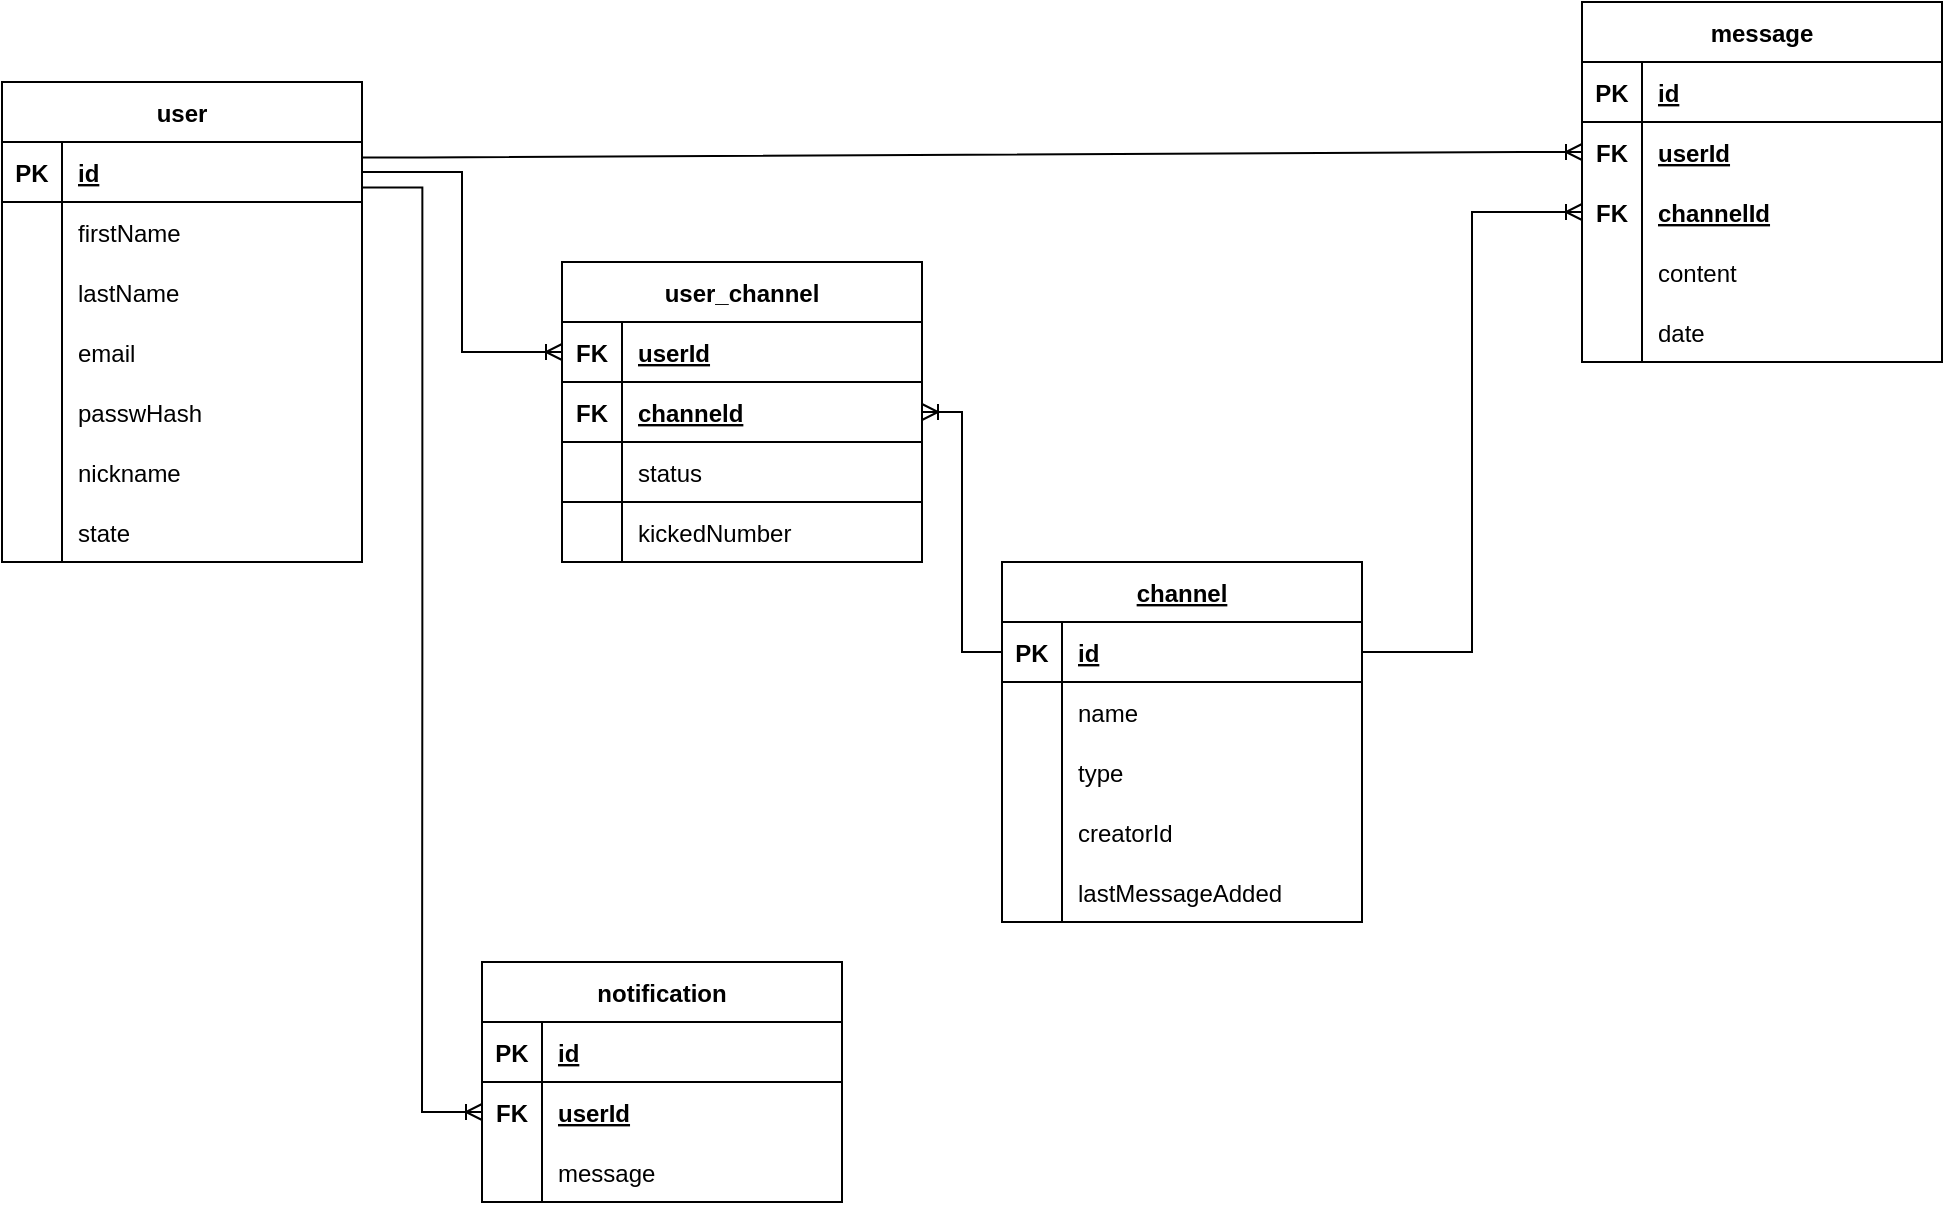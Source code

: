 <mxfile version="16.0.0" type="device"><diagram id="sb3Zi_Lj-fBD1ttnO5XM" name="Page-1"><mxGraphModel dx="2272" dy="1957" grid="1" gridSize="10" guides="1" tooltips="1" connect="1" arrows="1" fold="1" page="1" pageScale="1" pageWidth="850" pageHeight="1100" math="0" shadow="0"><root><mxCell id="0"/><mxCell id="1" parent="0"/><mxCell id="UZdGvcIJRt8ejX9C9bdX-46" value="" style="edgeStyle=orthogonalEdgeStyle;fontSize=12;html=1;endArrow=ERoneToMany;rounded=0;entryX=0;entryY=0.5;entryDx=0;entryDy=0;exitX=1;exitY=0.5;exitDx=0;exitDy=0;" parent="1" source="UZdGvcIJRt8ejX9C9bdX-49" target="UZdGvcIJRt8ejX9C9bdX-110" edge="1"><mxGeometry width="100" height="100" relative="1" as="geometry"><mxPoint x="290" y="250" as="sourcePoint"/><mxPoint x="390" y="150" as="targetPoint"/></mxGeometry></mxCell><mxCell id="UZdGvcIJRt8ejX9C9bdX-47" value="" style="edgeStyle=orthogonalEdgeStyle;fontSize=12;html=1;endArrow=ERoneToMany;rounded=0;entryX=1;entryY=0.5;entryDx=0;entryDy=0;exitX=0;exitY=0.5;exitDx=0;exitDy=0;" parent="1" source="UZdGvcIJRt8ejX9C9bdX-127" target="UZdGvcIJRt8ejX9C9bdX-123" edge="1"><mxGeometry width="100" height="100" relative="1" as="geometry"><mxPoint x="470" y="335" as="sourcePoint"/><mxPoint x="605" y="330.0" as="targetPoint"/></mxGeometry></mxCell><mxCell id="UZdGvcIJRt8ejX9C9bdX-48" value="user" style="shape=table;startSize=30;container=1;collapsible=1;childLayout=tableLayout;fixedRows=1;rowLines=0;fontStyle=1;align=center;resizeLast=1;" parent="1" vertex="1"><mxGeometry x="-10" y="20" width="180" height="240" as="geometry"/></mxCell><mxCell id="UZdGvcIJRt8ejX9C9bdX-49" value="" style="shape=partialRectangle;collapsible=0;dropTarget=0;pointerEvents=0;fillColor=none;top=0;left=0;bottom=1;right=0;points=[[0,0.5],[1,0.5]];portConstraint=eastwest;" parent="UZdGvcIJRt8ejX9C9bdX-48" vertex="1"><mxGeometry y="30" width="180" height="30" as="geometry"/></mxCell><mxCell id="UZdGvcIJRt8ejX9C9bdX-50" value="PK" style="shape=partialRectangle;connectable=0;fillColor=none;top=0;left=0;bottom=0;right=0;fontStyle=1;overflow=hidden;" parent="UZdGvcIJRt8ejX9C9bdX-49" vertex="1"><mxGeometry width="30" height="30" as="geometry"><mxRectangle width="30" height="30" as="alternateBounds"/></mxGeometry></mxCell><mxCell id="UZdGvcIJRt8ejX9C9bdX-51" value="id" style="shape=partialRectangle;connectable=0;fillColor=none;top=0;left=0;bottom=0;right=0;align=left;spacingLeft=6;fontStyle=5;overflow=hidden;" parent="UZdGvcIJRt8ejX9C9bdX-49" vertex="1"><mxGeometry x="30" width="150" height="30" as="geometry"><mxRectangle width="150" height="30" as="alternateBounds"/></mxGeometry></mxCell><mxCell id="UZdGvcIJRt8ejX9C9bdX-52" value="" style="shape=partialRectangle;collapsible=0;dropTarget=0;pointerEvents=0;fillColor=none;top=0;left=0;bottom=0;right=0;points=[[0,0.5],[1,0.5]];portConstraint=eastwest;" parent="UZdGvcIJRt8ejX9C9bdX-48" vertex="1"><mxGeometry y="60" width="180" height="30" as="geometry"/></mxCell><mxCell id="UZdGvcIJRt8ejX9C9bdX-53" value="" style="shape=partialRectangle;connectable=0;fillColor=none;top=0;left=0;bottom=0;right=0;editable=1;overflow=hidden;" parent="UZdGvcIJRt8ejX9C9bdX-52" vertex="1"><mxGeometry width="30" height="30" as="geometry"><mxRectangle width="30" height="30" as="alternateBounds"/></mxGeometry></mxCell><mxCell id="UZdGvcIJRt8ejX9C9bdX-54" value="firstName" style="shape=partialRectangle;connectable=0;fillColor=none;top=0;left=0;bottom=0;right=0;align=left;spacingLeft=6;overflow=hidden;" parent="UZdGvcIJRt8ejX9C9bdX-52" vertex="1"><mxGeometry x="30" width="150" height="30" as="geometry"><mxRectangle width="150" height="30" as="alternateBounds"/></mxGeometry></mxCell><mxCell id="UZdGvcIJRt8ejX9C9bdX-55" value="" style="shape=partialRectangle;collapsible=0;dropTarget=0;pointerEvents=0;fillColor=none;top=0;left=0;bottom=0;right=0;points=[[0,0.5],[1,0.5]];portConstraint=eastwest;" parent="UZdGvcIJRt8ejX9C9bdX-48" vertex="1"><mxGeometry y="90" width="180" height="30" as="geometry"/></mxCell><mxCell id="UZdGvcIJRt8ejX9C9bdX-56" value="" style="shape=partialRectangle;connectable=0;fillColor=none;top=0;left=0;bottom=0;right=0;editable=1;overflow=hidden;" parent="UZdGvcIJRt8ejX9C9bdX-55" vertex="1"><mxGeometry width="30" height="30" as="geometry"><mxRectangle width="30" height="30" as="alternateBounds"/></mxGeometry></mxCell><mxCell id="UZdGvcIJRt8ejX9C9bdX-57" value="lastName" style="shape=partialRectangle;connectable=0;fillColor=none;top=0;left=0;bottom=0;right=0;align=left;spacingLeft=6;overflow=hidden;" parent="UZdGvcIJRt8ejX9C9bdX-55" vertex="1"><mxGeometry x="30" width="150" height="30" as="geometry"><mxRectangle width="150" height="30" as="alternateBounds"/></mxGeometry></mxCell><mxCell id="UZdGvcIJRt8ejX9C9bdX-58" value="" style="shape=partialRectangle;collapsible=0;dropTarget=0;pointerEvents=0;fillColor=none;top=0;left=0;bottom=0;right=0;points=[[0,0.5],[1,0.5]];portConstraint=eastwest;" parent="UZdGvcIJRt8ejX9C9bdX-48" vertex="1"><mxGeometry y="120" width="180" height="30" as="geometry"/></mxCell><mxCell id="UZdGvcIJRt8ejX9C9bdX-59" value="" style="shape=partialRectangle;connectable=0;fillColor=none;top=0;left=0;bottom=0;right=0;editable=1;overflow=hidden;" parent="UZdGvcIJRt8ejX9C9bdX-58" vertex="1"><mxGeometry width="30" height="30" as="geometry"><mxRectangle width="30" height="30" as="alternateBounds"/></mxGeometry></mxCell><mxCell id="UZdGvcIJRt8ejX9C9bdX-60" value="email" style="shape=partialRectangle;connectable=0;fillColor=none;top=0;left=0;bottom=0;right=0;align=left;spacingLeft=6;overflow=hidden;" parent="UZdGvcIJRt8ejX9C9bdX-58" vertex="1"><mxGeometry x="30" width="150" height="30" as="geometry"><mxRectangle width="150" height="30" as="alternateBounds"/></mxGeometry></mxCell><mxCell id="UZdGvcIJRt8ejX9C9bdX-61" value="" style="shape=partialRectangle;collapsible=0;dropTarget=0;pointerEvents=0;fillColor=none;top=0;left=0;bottom=0;right=0;points=[[0,0.5],[1,0.5]];portConstraint=eastwest;" parent="UZdGvcIJRt8ejX9C9bdX-48" vertex="1"><mxGeometry y="150" width="180" height="30" as="geometry"/></mxCell><mxCell id="UZdGvcIJRt8ejX9C9bdX-62" value="" style="shape=partialRectangle;connectable=0;fillColor=none;top=0;left=0;bottom=0;right=0;editable=1;overflow=hidden;" parent="UZdGvcIJRt8ejX9C9bdX-61" vertex="1"><mxGeometry width="30" height="30" as="geometry"><mxRectangle width="30" height="30" as="alternateBounds"/></mxGeometry></mxCell><mxCell id="UZdGvcIJRt8ejX9C9bdX-63" value="passwHash" style="shape=partialRectangle;connectable=0;fillColor=none;top=0;left=0;bottom=0;right=0;align=left;spacingLeft=6;overflow=hidden;" parent="UZdGvcIJRt8ejX9C9bdX-61" vertex="1"><mxGeometry x="30" width="150" height="30" as="geometry"><mxRectangle width="150" height="30" as="alternateBounds"/></mxGeometry></mxCell><mxCell id="UZdGvcIJRt8ejX9C9bdX-64" value="" style="shape=partialRectangle;collapsible=0;dropTarget=0;pointerEvents=0;fillColor=none;top=0;left=0;bottom=0;right=0;points=[[0,0.5],[1,0.5]];portConstraint=eastwest;" parent="UZdGvcIJRt8ejX9C9bdX-48" vertex="1"><mxGeometry y="180" width="180" height="30" as="geometry"/></mxCell><mxCell id="UZdGvcIJRt8ejX9C9bdX-65" value="" style="shape=partialRectangle;connectable=0;fillColor=none;top=0;left=0;bottom=0;right=0;editable=1;overflow=hidden;" parent="UZdGvcIJRt8ejX9C9bdX-64" vertex="1"><mxGeometry width="30" height="30" as="geometry"><mxRectangle width="30" height="30" as="alternateBounds"/></mxGeometry></mxCell><mxCell id="UZdGvcIJRt8ejX9C9bdX-66" value="nickname" style="shape=partialRectangle;connectable=0;fillColor=none;top=0;left=0;bottom=0;right=0;align=left;spacingLeft=6;overflow=hidden;" parent="UZdGvcIJRt8ejX9C9bdX-64" vertex="1"><mxGeometry x="30" width="150" height="30" as="geometry"><mxRectangle width="150" height="30" as="alternateBounds"/></mxGeometry></mxCell><mxCell id="UZdGvcIJRt8ejX9C9bdX-173" value="" style="shape=partialRectangle;collapsible=0;dropTarget=0;pointerEvents=0;fillColor=none;top=0;left=0;bottom=0;right=0;points=[[0,0.5],[1,0.5]];portConstraint=eastwest;" parent="UZdGvcIJRt8ejX9C9bdX-48" vertex="1"><mxGeometry y="210" width="180" height="30" as="geometry"/></mxCell><mxCell id="UZdGvcIJRt8ejX9C9bdX-174" value="" style="shape=partialRectangle;connectable=0;fillColor=none;top=0;left=0;bottom=0;right=0;editable=1;overflow=hidden;" parent="UZdGvcIJRt8ejX9C9bdX-173" vertex="1"><mxGeometry width="30" height="30" as="geometry"><mxRectangle width="30" height="30" as="alternateBounds"/></mxGeometry></mxCell><mxCell id="UZdGvcIJRt8ejX9C9bdX-175" value="state" style="shape=partialRectangle;connectable=0;fillColor=none;top=0;left=0;bottom=0;right=0;align=left;spacingLeft=6;overflow=hidden;" parent="UZdGvcIJRt8ejX9C9bdX-173" vertex="1"><mxGeometry x="30" width="150" height="30" as="geometry"><mxRectangle width="150" height="30" as="alternateBounds"/></mxGeometry></mxCell><mxCell id="UZdGvcIJRt8ejX9C9bdX-109" value="user_channel" style="shape=table;startSize=30;container=1;collapsible=1;childLayout=tableLayout;fixedRows=1;rowLines=0;fontStyle=1;align=center;resizeLast=1;" parent="1" vertex="1"><mxGeometry x="270" y="110" width="180" height="150" as="geometry"/></mxCell><mxCell id="UZdGvcIJRt8ejX9C9bdX-110" value="" style="shape=partialRectangle;collapsible=0;dropTarget=0;pointerEvents=0;fillColor=none;top=0;left=0;bottom=1;right=0;points=[[0,0.5],[1,0.5]];portConstraint=eastwest;" parent="UZdGvcIJRt8ejX9C9bdX-109" vertex="1"><mxGeometry y="30" width="180" height="30" as="geometry"/></mxCell><mxCell id="UZdGvcIJRt8ejX9C9bdX-111" value="FK" style="shape=partialRectangle;connectable=0;fillColor=none;top=0;left=0;bottom=0;right=0;fontStyle=1;overflow=hidden;" parent="UZdGvcIJRt8ejX9C9bdX-110" vertex="1"><mxGeometry width="30" height="30" as="geometry"><mxRectangle width="30" height="30" as="alternateBounds"/></mxGeometry></mxCell><mxCell id="UZdGvcIJRt8ejX9C9bdX-112" value="userId" style="shape=partialRectangle;connectable=0;fillColor=none;top=0;left=0;bottom=0;right=0;align=left;spacingLeft=6;fontStyle=5;overflow=hidden;" parent="UZdGvcIJRt8ejX9C9bdX-110" vertex="1"><mxGeometry x="30" width="150" height="30" as="geometry"><mxRectangle width="150" height="30" as="alternateBounds"/></mxGeometry></mxCell><mxCell id="UZdGvcIJRt8ejX9C9bdX-123" style="shape=partialRectangle;collapsible=0;dropTarget=0;pointerEvents=0;fillColor=none;top=0;left=0;bottom=1;right=0;points=[[0,0.5],[1,0.5]];portConstraint=eastwest;" parent="UZdGvcIJRt8ejX9C9bdX-109" vertex="1"><mxGeometry y="60" width="180" height="30" as="geometry"/></mxCell><mxCell id="UZdGvcIJRt8ejX9C9bdX-124" value="FK" style="shape=partialRectangle;connectable=0;fillColor=none;top=0;left=0;bottom=0;right=0;fontStyle=1;overflow=hidden;" parent="UZdGvcIJRt8ejX9C9bdX-123" vertex="1"><mxGeometry width="30" height="30" as="geometry"><mxRectangle width="30" height="30" as="alternateBounds"/></mxGeometry></mxCell><mxCell id="UZdGvcIJRt8ejX9C9bdX-125" value="channeld" style="shape=partialRectangle;connectable=0;fillColor=none;top=0;left=0;bottom=0;right=0;align=left;spacingLeft=6;fontStyle=5;overflow=hidden;" parent="UZdGvcIJRt8ejX9C9bdX-123" vertex="1"><mxGeometry x="30" width="150" height="30" as="geometry"><mxRectangle width="150" height="30" as="alternateBounds"/></mxGeometry></mxCell><mxCell id="UZdGvcIJRt8ejX9C9bdX-151" style="shape=partialRectangle;collapsible=0;dropTarget=0;pointerEvents=0;fillColor=none;top=0;left=0;bottom=1;right=0;points=[[0,0.5],[1,0.5]];portConstraint=eastwest;" parent="UZdGvcIJRt8ejX9C9bdX-109" vertex="1"><mxGeometry y="90" width="180" height="30" as="geometry"/></mxCell><mxCell id="UZdGvcIJRt8ejX9C9bdX-152" style="shape=partialRectangle;connectable=0;fillColor=none;top=0;left=0;bottom=0;right=0;fontStyle=1;overflow=hidden;" parent="UZdGvcIJRt8ejX9C9bdX-151" vertex="1"><mxGeometry width="30" height="30" as="geometry"><mxRectangle width="30" height="30" as="alternateBounds"/></mxGeometry></mxCell><mxCell id="UZdGvcIJRt8ejX9C9bdX-153" value="status" style="shape=partialRectangle;connectable=0;fillColor=none;top=0;left=0;bottom=0;right=0;align=left;spacingLeft=6;fontStyle=0;overflow=hidden;" parent="UZdGvcIJRt8ejX9C9bdX-151" vertex="1"><mxGeometry x="30" width="150" height="30" as="geometry"><mxRectangle width="150" height="30" as="alternateBounds"/></mxGeometry></mxCell><mxCell id="UZdGvcIJRt8ejX9C9bdX-156" style="shape=partialRectangle;collapsible=0;dropTarget=0;pointerEvents=0;fillColor=none;top=0;left=0;bottom=1;right=0;points=[[0,0.5],[1,0.5]];portConstraint=eastwest;" parent="UZdGvcIJRt8ejX9C9bdX-109" vertex="1"><mxGeometry y="120" width="180" height="30" as="geometry"/></mxCell><mxCell id="UZdGvcIJRt8ejX9C9bdX-157" style="shape=partialRectangle;connectable=0;fillColor=none;top=0;left=0;bottom=0;right=0;fontStyle=1;overflow=hidden;" parent="UZdGvcIJRt8ejX9C9bdX-156" vertex="1"><mxGeometry width="30" height="30" as="geometry"><mxRectangle width="30" height="30" as="alternateBounds"/></mxGeometry></mxCell><mxCell id="UZdGvcIJRt8ejX9C9bdX-158" value="kickedNumber" style="shape=partialRectangle;connectable=0;fillColor=none;top=0;left=0;bottom=0;right=0;align=left;spacingLeft=6;fontStyle=0;overflow=hidden;" parent="UZdGvcIJRt8ejX9C9bdX-156" vertex="1"><mxGeometry x="30" width="150" height="30" as="geometry"><mxRectangle width="150" height="30" as="alternateBounds"/></mxGeometry></mxCell><mxCell id="UZdGvcIJRt8ejX9C9bdX-126" value="channel" style="shape=table;startSize=30;container=1;collapsible=1;childLayout=tableLayout;fixedRows=1;rowLines=0;fontStyle=5;align=center;resizeLast=1;" parent="1" vertex="1"><mxGeometry x="490" y="260" width="180" height="180" as="geometry"/></mxCell><mxCell id="UZdGvcIJRt8ejX9C9bdX-127" value="" style="shape=partialRectangle;collapsible=0;dropTarget=0;pointerEvents=0;fillColor=none;top=0;left=0;bottom=1;right=0;points=[[0,0.5],[1,0.5]];portConstraint=eastwest;" parent="UZdGvcIJRt8ejX9C9bdX-126" vertex="1"><mxGeometry y="30" width="180" height="30" as="geometry"/></mxCell><mxCell id="UZdGvcIJRt8ejX9C9bdX-128" value="PK" style="shape=partialRectangle;connectable=0;fillColor=none;top=0;left=0;bottom=0;right=0;fontStyle=1;overflow=hidden;" parent="UZdGvcIJRt8ejX9C9bdX-127" vertex="1"><mxGeometry width="30" height="30" as="geometry"><mxRectangle width="30" height="30" as="alternateBounds"/></mxGeometry></mxCell><mxCell id="UZdGvcIJRt8ejX9C9bdX-129" value="id" style="shape=partialRectangle;connectable=0;fillColor=none;top=0;left=0;bottom=0;right=0;align=left;spacingLeft=6;fontStyle=5;overflow=hidden;" parent="UZdGvcIJRt8ejX9C9bdX-127" vertex="1"><mxGeometry x="30" width="150" height="30" as="geometry"><mxRectangle width="150" height="30" as="alternateBounds"/></mxGeometry></mxCell><mxCell id="UZdGvcIJRt8ejX9C9bdX-130" value="" style="shape=partialRectangle;collapsible=0;dropTarget=0;pointerEvents=0;fillColor=none;top=0;left=0;bottom=0;right=0;points=[[0,0.5],[1,0.5]];portConstraint=eastwest;" parent="UZdGvcIJRt8ejX9C9bdX-126" vertex="1"><mxGeometry y="60" width="180" height="30" as="geometry"/></mxCell><mxCell id="UZdGvcIJRt8ejX9C9bdX-131" value="" style="shape=partialRectangle;connectable=0;fillColor=none;top=0;left=0;bottom=0;right=0;editable=1;overflow=hidden;" parent="UZdGvcIJRt8ejX9C9bdX-130" vertex="1"><mxGeometry width="30" height="30" as="geometry"><mxRectangle width="30" height="30" as="alternateBounds"/></mxGeometry></mxCell><mxCell id="UZdGvcIJRt8ejX9C9bdX-132" value="name" style="shape=partialRectangle;connectable=0;fillColor=none;top=0;left=0;bottom=0;right=0;align=left;spacingLeft=6;overflow=hidden;" parent="UZdGvcIJRt8ejX9C9bdX-130" vertex="1"><mxGeometry x="30" width="150" height="30" as="geometry"><mxRectangle width="150" height="30" as="alternateBounds"/></mxGeometry></mxCell><mxCell id="UZdGvcIJRt8ejX9C9bdX-133" value="" style="shape=partialRectangle;collapsible=0;dropTarget=0;pointerEvents=0;fillColor=none;top=0;left=0;bottom=0;right=0;points=[[0,0.5],[1,0.5]];portConstraint=eastwest;" parent="UZdGvcIJRt8ejX9C9bdX-126" vertex="1"><mxGeometry y="90" width="180" height="30" as="geometry"/></mxCell><mxCell id="UZdGvcIJRt8ejX9C9bdX-134" value="" style="shape=partialRectangle;connectable=0;fillColor=none;top=0;left=0;bottom=0;right=0;editable=1;overflow=hidden;" parent="UZdGvcIJRt8ejX9C9bdX-133" vertex="1"><mxGeometry width="30" height="30" as="geometry"><mxRectangle width="30" height="30" as="alternateBounds"/></mxGeometry></mxCell><mxCell id="UZdGvcIJRt8ejX9C9bdX-135" value="type" style="shape=partialRectangle;connectable=0;fillColor=none;top=0;left=0;bottom=0;right=0;align=left;spacingLeft=6;overflow=hidden;" parent="UZdGvcIJRt8ejX9C9bdX-133" vertex="1"><mxGeometry x="30" width="150" height="30" as="geometry"><mxRectangle width="150" height="30" as="alternateBounds"/></mxGeometry></mxCell><mxCell id="UZdGvcIJRt8ejX9C9bdX-136" value="" style="shape=partialRectangle;collapsible=0;dropTarget=0;pointerEvents=0;fillColor=none;top=0;left=0;bottom=0;right=0;points=[[0,0.5],[1,0.5]];portConstraint=eastwest;" parent="UZdGvcIJRt8ejX9C9bdX-126" vertex="1"><mxGeometry y="120" width="180" height="30" as="geometry"/></mxCell><mxCell id="UZdGvcIJRt8ejX9C9bdX-137" value="" style="shape=partialRectangle;connectable=0;fillColor=none;top=0;left=0;bottom=0;right=0;editable=1;overflow=hidden;" parent="UZdGvcIJRt8ejX9C9bdX-136" vertex="1"><mxGeometry width="30" height="30" as="geometry"><mxRectangle width="30" height="30" as="alternateBounds"/></mxGeometry></mxCell><mxCell id="UZdGvcIJRt8ejX9C9bdX-138" value="creatorId" style="shape=partialRectangle;connectable=0;fillColor=none;top=0;left=0;bottom=0;right=0;align=left;spacingLeft=6;overflow=hidden;" parent="UZdGvcIJRt8ejX9C9bdX-136" vertex="1"><mxGeometry x="30" width="150" height="30" as="geometry"><mxRectangle width="150" height="30" as="alternateBounds"/></mxGeometry></mxCell><mxCell id="UZdGvcIJRt8ejX9C9bdX-139" value="" style="shape=partialRectangle;collapsible=0;dropTarget=0;pointerEvents=0;fillColor=none;top=0;left=0;bottom=0;right=0;points=[[0,0.5],[1,0.5]];portConstraint=eastwest;" parent="UZdGvcIJRt8ejX9C9bdX-126" vertex="1"><mxGeometry y="150" width="180" height="30" as="geometry"/></mxCell><mxCell id="UZdGvcIJRt8ejX9C9bdX-140" value="" style="shape=partialRectangle;connectable=0;fillColor=none;top=0;left=0;bottom=0;right=0;editable=1;overflow=hidden;" parent="UZdGvcIJRt8ejX9C9bdX-139" vertex="1"><mxGeometry width="30" height="30" as="geometry"><mxRectangle width="30" height="30" as="alternateBounds"/></mxGeometry></mxCell><mxCell id="UZdGvcIJRt8ejX9C9bdX-141" value="lastMessageAdded" style="shape=partialRectangle;connectable=0;fillColor=none;top=0;left=0;bottom=0;right=0;align=left;spacingLeft=6;overflow=hidden;" parent="UZdGvcIJRt8ejX9C9bdX-139" vertex="1"><mxGeometry x="30" width="150" height="30" as="geometry"><mxRectangle width="150" height="30" as="alternateBounds"/></mxGeometry></mxCell><mxCell id="UZdGvcIJRt8ejX9C9bdX-159" value="notification" style="shape=table;startSize=30;container=1;collapsible=1;childLayout=tableLayout;fixedRows=1;rowLines=0;fontStyle=1;align=center;resizeLast=1;" parent="1" vertex="1"><mxGeometry x="230" y="460" width="180" height="120" as="geometry"/></mxCell><mxCell id="UZdGvcIJRt8ejX9C9bdX-160" value="" style="shape=partialRectangle;collapsible=0;dropTarget=0;pointerEvents=0;fillColor=none;top=0;left=0;bottom=1;right=0;points=[[0,0.5],[1,0.5]];portConstraint=eastwest;" parent="UZdGvcIJRt8ejX9C9bdX-159" vertex="1"><mxGeometry y="30" width="180" height="30" as="geometry"/></mxCell><mxCell id="UZdGvcIJRt8ejX9C9bdX-161" value="PK" style="shape=partialRectangle;connectable=0;fillColor=none;top=0;left=0;bottom=0;right=0;fontStyle=1;overflow=hidden;" parent="UZdGvcIJRt8ejX9C9bdX-160" vertex="1"><mxGeometry width="30" height="30" as="geometry"><mxRectangle width="30" height="30" as="alternateBounds"/></mxGeometry></mxCell><mxCell id="UZdGvcIJRt8ejX9C9bdX-162" value="id" style="shape=partialRectangle;connectable=0;fillColor=none;top=0;left=0;bottom=0;right=0;align=left;spacingLeft=6;fontStyle=5;overflow=hidden;" parent="UZdGvcIJRt8ejX9C9bdX-160" vertex="1"><mxGeometry x="30" width="150" height="30" as="geometry"><mxRectangle width="150" height="30" as="alternateBounds"/></mxGeometry></mxCell><mxCell id="UZdGvcIJRt8ejX9C9bdX-163" value="" style="shape=partialRectangle;collapsible=0;dropTarget=0;pointerEvents=0;fillColor=none;top=0;left=0;bottom=0;right=0;points=[[0,0.5],[1,0.5]];portConstraint=eastwest;" parent="UZdGvcIJRt8ejX9C9bdX-159" vertex="1"><mxGeometry y="60" width="180" height="30" as="geometry"/></mxCell><mxCell id="UZdGvcIJRt8ejX9C9bdX-164" value="FK" style="shape=partialRectangle;connectable=0;fillColor=none;top=0;left=0;bottom=0;right=0;editable=1;overflow=hidden;fontStyle=1" parent="UZdGvcIJRt8ejX9C9bdX-163" vertex="1"><mxGeometry width="30" height="30" as="geometry"><mxRectangle width="30" height="30" as="alternateBounds"/></mxGeometry></mxCell><mxCell id="UZdGvcIJRt8ejX9C9bdX-165" value="userId" style="shape=partialRectangle;connectable=0;fillColor=none;top=0;left=0;bottom=0;right=0;align=left;spacingLeft=6;overflow=hidden;fontStyle=5" parent="UZdGvcIJRt8ejX9C9bdX-163" vertex="1"><mxGeometry x="30" width="150" height="30" as="geometry"><mxRectangle width="150" height="30" as="alternateBounds"/></mxGeometry></mxCell><mxCell id="UZdGvcIJRt8ejX9C9bdX-166" value="" style="shape=partialRectangle;collapsible=0;dropTarget=0;pointerEvents=0;fillColor=none;top=0;left=0;bottom=0;right=0;points=[[0,0.5],[1,0.5]];portConstraint=eastwest;" parent="UZdGvcIJRt8ejX9C9bdX-159" vertex="1"><mxGeometry y="90" width="180" height="30" as="geometry"/></mxCell><mxCell id="UZdGvcIJRt8ejX9C9bdX-167" value="" style="shape=partialRectangle;connectable=0;fillColor=none;top=0;left=0;bottom=0;right=0;editable=1;overflow=hidden;" parent="UZdGvcIJRt8ejX9C9bdX-166" vertex="1"><mxGeometry width="30" height="30" as="geometry"><mxRectangle width="30" height="30" as="alternateBounds"/></mxGeometry></mxCell><mxCell id="UZdGvcIJRt8ejX9C9bdX-168" value="message" style="shape=partialRectangle;connectable=0;fillColor=none;top=0;left=0;bottom=0;right=0;align=left;spacingLeft=6;overflow=hidden;" parent="UZdGvcIJRt8ejX9C9bdX-166" vertex="1"><mxGeometry x="30" width="150" height="30" as="geometry"><mxRectangle width="150" height="30" as="alternateBounds"/></mxGeometry></mxCell><mxCell id="UZdGvcIJRt8ejX9C9bdX-172" value="" style="edgeStyle=entityRelationEdgeStyle;fontSize=12;html=1;endArrow=ERoneToMany;rounded=0;exitX=1.001;exitY=0.758;exitDx=0;exitDy=0;exitPerimeter=0;entryX=0;entryY=0.5;entryDx=0;entryDy=0;" parent="1" source="UZdGvcIJRt8ejX9C9bdX-49" target="UZdGvcIJRt8ejX9C9bdX-163" edge="1"><mxGeometry width="100" height="100" relative="1" as="geometry"><mxPoint x="320" y="430" as="sourcePoint"/><mxPoint x="420" y="330" as="targetPoint"/></mxGeometry></mxCell><mxCell id="UZdGvcIJRt8ejX9C9bdX-176" value="message" style="shape=table;startSize=30;container=1;collapsible=1;childLayout=tableLayout;fixedRows=1;rowLines=0;fontStyle=1;align=center;resizeLast=1;textDirection=rtl;" parent="1" vertex="1"><mxGeometry x="780" y="-20" width="180" height="180" as="geometry"/></mxCell><mxCell id="UZdGvcIJRt8ejX9C9bdX-177" value="" style="shape=partialRectangle;collapsible=0;dropTarget=0;pointerEvents=0;fillColor=none;top=0;left=0;bottom=1;right=0;points=[[0,0.5],[1,0.5]];portConstraint=eastwest;" parent="UZdGvcIJRt8ejX9C9bdX-176" vertex="1"><mxGeometry y="30" width="180" height="30" as="geometry"/></mxCell><mxCell id="UZdGvcIJRt8ejX9C9bdX-178" value="PK" style="shape=partialRectangle;connectable=0;fillColor=none;top=0;left=0;bottom=0;right=0;fontStyle=1;overflow=hidden;" parent="UZdGvcIJRt8ejX9C9bdX-177" vertex="1"><mxGeometry width="30" height="30" as="geometry"><mxRectangle width="30" height="30" as="alternateBounds"/></mxGeometry></mxCell><mxCell id="UZdGvcIJRt8ejX9C9bdX-179" value="id" style="shape=partialRectangle;connectable=0;fillColor=none;top=0;left=0;bottom=0;right=0;align=left;spacingLeft=6;fontStyle=5;overflow=hidden;" parent="UZdGvcIJRt8ejX9C9bdX-177" vertex="1"><mxGeometry x="30" width="150" height="30" as="geometry"><mxRectangle width="150" height="30" as="alternateBounds"/></mxGeometry></mxCell><mxCell id="UZdGvcIJRt8ejX9C9bdX-180" value="" style="shape=partialRectangle;collapsible=0;dropTarget=0;pointerEvents=0;fillColor=none;top=0;left=0;bottom=0;right=0;points=[[0,0.5],[1,0.5]];portConstraint=eastwest;" parent="UZdGvcIJRt8ejX9C9bdX-176" vertex="1"><mxGeometry y="60" width="180" height="30" as="geometry"/></mxCell><mxCell id="UZdGvcIJRt8ejX9C9bdX-181" value="FK" style="shape=partialRectangle;connectable=0;fillColor=none;top=0;left=0;bottom=0;right=0;editable=1;overflow=hidden;fontStyle=1" parent="UZdGvcIJRt8ejX9C9bdX-180" vertex="1"><mxGeometry width="30" height="30" as="geometry"><mxRectangle width="30" height="30" as="alternateBounds"/></mxGeometry></mxCell><mxCell id="UZdGvcIJRt8ejX9C9bdX-182" value="userId" style="shape=partialRectangle;connectable=0;fillColor=none;top=0;left=0;bottom=0;right=0;align=left;spacingLeft=6;overflow=hidden;fontStyle=5" parent="UZdGvcIJRt8ejX9C9bdX-180" vertex="1"><mxGeometry x="30" width="150" height="30" as="geometry"><mxRectangle width="150" height="30" as="alternateBounds"/></mxGeometry></mxCell><mxCell id="UZdGvcIJRt8ejX9C9bdX-183" value="" style="shape=partialRectangle;collapsible=0;dropTarget=0;pointerEvents=0;fillColor=none;top=0;left=0;bottom=0;right=0;points=[[0,0.5],[1,0.5]];portConstraint=eastwest;" parent="UZdGvcIJRt8ejX9C9bdX-176" vertex="1"><mxGeometry y="90" width="180" height="30" as="geometry"/></mxCell><mxCell id="UZdGvcIJRt8ejX9C9bdX-184" value="FK" style="shape=partialRectangle;connectable=0;fillColor=none;top=0;left=0;bottom=0;right=0;editable=1;overflow=hidden;fontStyle=1" parent="UZdGvcIJRt8ejX9C9bdX-183" vertex="1"><mxGeometry width="30" height="30" as="geometry"><mxRectangle width="30" height="30" as="alternateBounds"/></mxGeometry></mxCell><mxCell id="UZdGvcIJRt8ejX9C9bdX-185" value="channelId" style="shape=partialRectangle;connectable=0;fillColor=none;top=0;left=0;bottom=0;right=0;align=left;spacingLeft=6;overflow=hidden;fontStyle=5" parent="UZdGvcIJRt8ejX9C9bdX-183" vertex="1"><mxGeometry x="30" width="150" height="30" as="geometry"><mxRectangle width="150" height="30" as="alternateBounds"/></mxGeometry></mxCell><mxCell id="UZdGvcIJRt8ejX9C9bdX-186" value="" style="shape=partialRectangle;collapsible=0;dropTarget=0;pointerEvents=0;fillColor=none;top=0;left=0;bottom=0;right=0;points=[[0,0.5],[1,0.5]];portConstraint=eastwest;" parent="UZdGvcIJRt8ejX9C9bdX-176" vertex="1"><mxGeometry y="120" width="180" height="30" as="geometry"/></mxCell><mxCell id="UZdGvcIJRt8ejX9C9bdX-187" value="" style="shape=partialRectangle;connectable=0;fillColor=none;top=0;left=0;bottom=0;right=0;editable=1;overflow=hidden;" parent="UZdGvcIJRt8ejX9C9bdX-186" vertex="1"><mxGeometry width="30" height="30" as="geometry"><mxRectangle width="30" height="30" as="alternateBounds"/></mxGeometry></mxCell><mxCell id="UZdGvcIJRt8ejX9C9bdX-188" value="content" style="shape=partialRectangle;connectable=0;fillColor=none;top=0;left=0;bottom=0;right=0;align=left;spacingLeft=6;overflow=hidden;" parent="UZdGvcIJRt8ejX9C9bdX-186" vertex="1"><mxGeometry x="30" width="150" height="30" as="geometry"><mxRectangle width="150" height="30" as="alternateBounds"/></mxGeometry></mxCell><mxCell id="UZdGvcIJRt8ejX9C9bdX-198" value="" style="shape=partialRectangle;collapsible=0;dropTarget=0;pointerEvents=0;fillColor=none;top=0;left=0;bottom=0;right=0;points=[[0,0.5],[1,0.5]];portConstraint=eastwest;" parent="UZdGvcIJRt8ejX9C9bdX-176" vertex="1"><mxGeometry y="150" width="180" height="30" as="geometry"/></mxCell><mxCell id="UZdGvcIJRt8ejX9C9bdX-199" value="" style="shape=partialRectangle;connectable=0;fillColor=none;top=0;left=0;bottom=0;right=0;editable=1;overflow=hidden;fontStyle=1" parent="UZdGvcIJRt8ejX9C9bdX-198" vertex="1"><mxGeometry width="30" height="30" as="geometry"><mxRectangle width="30" height="30" as="alternateBounds"/></mxGeometry></mxCell><mxCell id="UZdGvcIJRt8ejX9C9bdX-200" value="date" style="shape=partialRectangle;connectable=0;fillColor=none;top=0;left=0;bottom=0;right=0;align=left;spacingLeft=6;overflow=hidden;fontStyle=0" parent="UZdGvcIJRt8ejX9C9bdX-198" vertex="1"><mxGeometry x="30" width="150" height="30" as="geometry"><mxRectangle width="150" height="30" as="alternateBounds"/></mxGeometry></mxCell><mxCell id="UZdGvcIJRt8ejX9C9bdX-204" value="" style="edgeStyle=orthogonalEdgeStyle;fontSize=12;html=1;endArrow=ERoneToMany;rounded=0;exitX=1;exitY=0.5;exitDx=0;exitDy=0;entryX=0;entryY=0.5;entryDx=0;entryDy=0;" parent="1" source="UZdGvcIJRt8ejX9C9bdX-127" target="UZdGvcIJRt8ejX9C9bdX-183" edge="1"><mxGeometry width="100" height="100" relative="1" as="geometry"><mxPoint x="810" y="560" as="sourcePoint"/><mxPoint x="910" y="460" as="targetPoint"/></mxGeometry></mxCell><mxCell id="UZdGvcIJRt8ejX9C9bdX-205" value="" style="edgeStyle=entityRelationEdgeStyle;fontSize=12;html=1;endArrow=ERoneToMany;rounded=0;entryX=0;entryY=0.5;entryDx=0;entryDy=0;exitX=1.002;exitY=0.258;exitDx=0;exitDy=0;exitPerimeter=0;" parent="1" source="UZdGvcIJRt8ejX9C9bdX-49" target="UZdGvcIJRt8ejX9C9bdX-180" edge="1"><mxGeometry width="100" height="100" relative="1" as="geometry"><mxPoint x="720" y="530" as="sourcePoint"/><mxPoint x="820" y="430" as="targetPoint"/></mxGeometry></mxCell></root></mxGraphModel></diagram></mxfile>